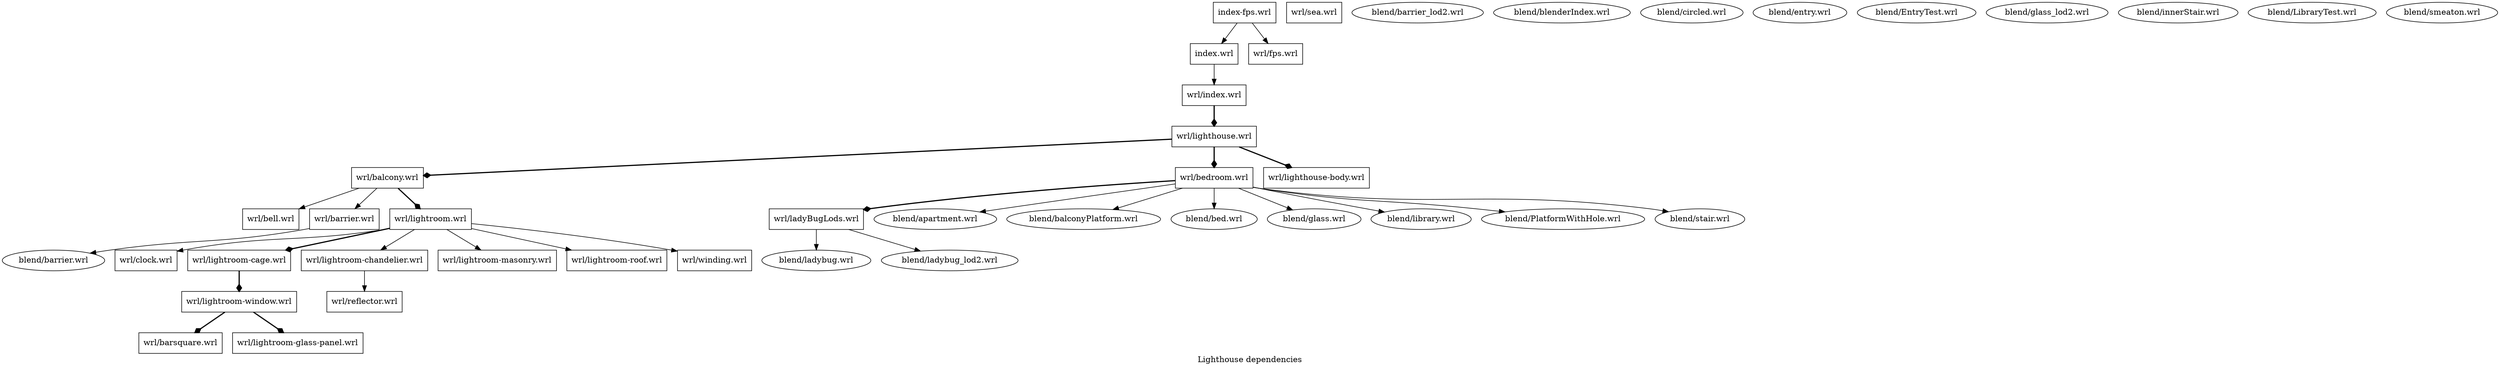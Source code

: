 // Based on:
// http://www.graphviz.org/content/traffic_lights

digraph wrldependencies {

// root, wrl
node [shape=box];
"index.wrl";
"index-fps.wrl";
"wrl/bell.wrl"
"wrl/index.wrl";
"wrl/balcony.wrl";
"wrl/barrier.wrl";
"wrl/barsquare.wrl";
"wrl/bedroom.wrl";
"wrl/clock.wrl";
"wrl/fps.wrl";
"wrl/ladyBugLods.wrl";
"wrl/lighthouse.wrl";
"wrl/lighthouse-body.wrl";
"wrl/lightroom.wrl";
"wrl/lightroom-cage.wrl";
"wrl/lightroom-glass-panel.wrl";
"wrl/lightroom-chandelier.wrl";
"wrl/lightroom-masonry.wrl";
"wrl/lightroom-roof.wrl";
"wrl/lightroom-window.wrl";
"wrl/reflector.wrl";
"wrl/sea.wrl";
"wrl/winding.wrl";

// blend
node [shape=ellipse];
"blend/apartment.wrl";
"blend/balconyPlatform.wrl";
"blend/barrier.wrl";
"blend/barrier_lod2.wrl";
"blend/bed.wrl";
"blend/blenderIndex.wrl";
"blend/circled.wrl";
"blend/entry.wrl";
"blend/EntryTest.wrl";
"blend/glass.wrl";
"blend/glass_lod2.wrl";
"blend/innerStair.wrl";
"blend/ladybug.wrl";
"blend/ladybug_lod2.wrl";
"blend/library.wrl";
"blend/LibraryTest.wrl";
"blend/PlatformWithHole.wrl";
"blend/smeaton.wrl";
"blend/stair.wrl";

// Inline
edge [arrowhead=normal];
"index-fps.wrl" -> "wrl/fps.wrl";
"index-fps.wrl" -> "index.wrl";
"index.wrl" -> "wrl/index.wrl";
"wrl/balcony.wrl" -> "wrl/bell.wrl"
"wrl/balcony.wrl" -> "wrl/barrier.wrl"
"wrl/barrier.wrl" -> "blend/barrier.wrl"
"wrl/bedroom.wrl" -> "blend/bed.wrl";
"wrl/bedroom.wrl" -> "blend/stair.wrl";
"wrl/bedroom.wrl" -> "blend/library.wrl";
"wrl/bedroom.wrl" -> "blend/glass.wrl";
"wrl/bedroom.wrl" -> "blend/apartment.wrl";
"wrl/bedroom.wrl" -> "blend/balconyPlatform.wrl";
"wrl/bedroom.wrl" -> "blend/PlatformWithHole.wrl";
"wrl/ladyBugLods.wrl" -> "blend/ladybug.wrl";
"wrl/ladyBugLods.wrl" -> "blend/ladybug_lod2.wrl";
"wrl/lightroom.wrl" -> "wrl/lightroom-chandelier.wrl";
"wrl/lightroom.wrl" -> "wrl/lightroom-masonry.wrl";
"wrl/lightroom.wrl" -> "wrl/lightroom-roof.wrl";
"wrl/lightroom.wrl" -> "wrl/clock.wrl";
"wrl/lightroom.wrl" -> "wrl/winding.wrl";
"wrl/lightroom-chandelier.wrl" -> "wrl/reflector.wrl";

// Prototype
edge [arrowhead=diamond style=bold];
"wrl/index.wrl" -> "wrl/lighthouse.wrl";
"wrl/lighthouse.wrl" -> "wrl/lighthouse-body.wrl";
"wrl/lighthouse.wrl" -> "wrl/balcony.wrl";
"wrl/lighthouse.wrl" -> "wrl/bedroom.wrl";
"wrl/balcony.wrl" -> "wrl/lightroom.wrl";
"wrl/bedroom.wrl" -> "wrl/ladyBugLods.wrl";
"wrl/lightroom.wrl" -> "wrl/lightroom-cage.wrl";
"wrl/lightroom-cage.wrl" -> "wrl/lightroom-window.wrl";
"wrl/lightroom-window.wrl" -> "wrl/lightroom-glass-panel.wrl";
"wrl/lightroom-window.wrl" -> "wrl/barsquare.wrl";

overlap=false
label="Lighthouse dependencies"
}
